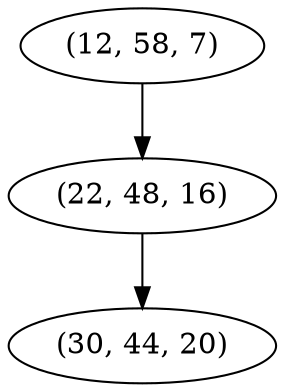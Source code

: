 digraph tree {
    "(12, 58, 7)";
    "(22, 48, 16)";
    "(30, 44, 20)";
    "(12, 58, 7)" -> "(22, 48, 16)";
    "(22, 48, 16)" -> "(30, 44, 20)";
}
